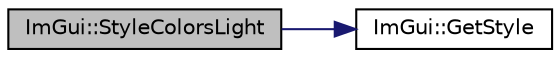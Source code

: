 digraph "ImGui::StyleColorsLight"
{
 // LATEX_PDF_SIZE
  edge [fontname="Helvetica",fontsize="10",labelfontname="Helvetica",labelfontsize="10"];
  node [fontname="Helvetica",fontsize="10",shape=record];
  rankdir="LR";
  Node1 [label="ImGui::StyleColorsLight",height=0.2,width=0.4,color="black", fillcolor="grey75", style="filled", fontcolor="black",tooltip=" "];
  Node1 -> Node2 [color="midnightblue",fontsize="10",style="solid",fontname="Helvetica"];
  Node2 [label="ImGui::GetStyle",height=0.2,width=0.4,color="black", fillcolor="white", style="filled",URL="$namespace_im_gui.html#abafef4bb3e3654efd96a47b2e22870a7",tooltip=" "];
}
